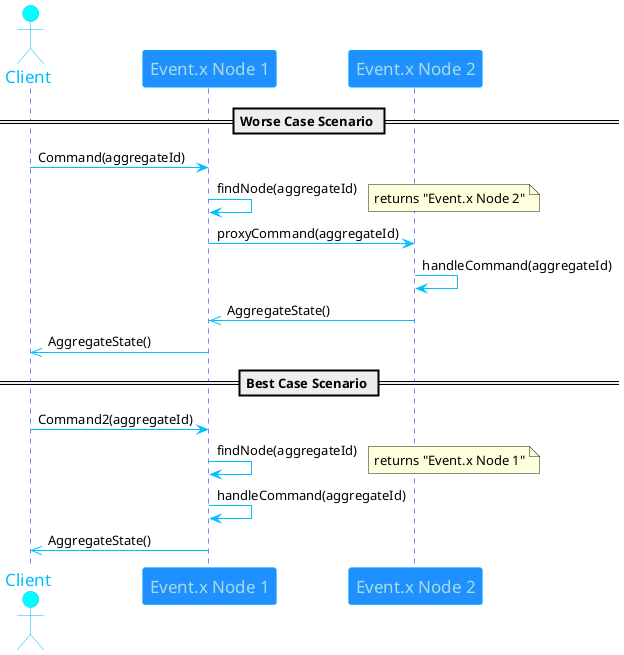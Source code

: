 @startuml
skinparam sequence {
    ArrowColor DeepSkyBlue
    ActorBorderColor DeepSkyBlue
    LifeLineBorderColor blue
    LifeLineBackgroundColor #A9DCDF
    ParticipantBorderColor DeepSkyBlue
    ParticipantBackgroundColor DodgerBlue
    ParticipantFontName Impact
    ParticipantFontSize 17
    ParticipantFontColor #A9DCDF
    ActorBackgroundColor aqua
    ActorFontColor DeepSkyBlue
    ActorFontSize 17
    ActorFontName Aapex
    NoteBackgroundColor wheat
    NoteBorderColor sienna
    NoteFontColor black
}

actor Client
participant "Event.x Node 1" as N1
participant "Event.x Node 2" as N2


== Worse Case Scenario ==


note right: worse case scenario 1 network hop
Client -> N1 : Command(aggregateId)
N1 -> N1 : findNode(aggregateId)
note right: returns "Event.x Node 2"
N1 -> N2: proxyCommand(aggregateId)
N2 -> N2: handleCommand(aggregateId)
N2 ->> N1 : AggregateState()
N1 ->> Client : AggregateState()


== Best Case Scenario ==

Client -> N1 : Command2(aggregateId)
N1 -> N1 : findNode(aggregateId)
note right: returns "Event.x Node 1"
N1 -> N1: handleCommand(aggregateId)
N1 ->> Client : AggregateState()


@enduml

